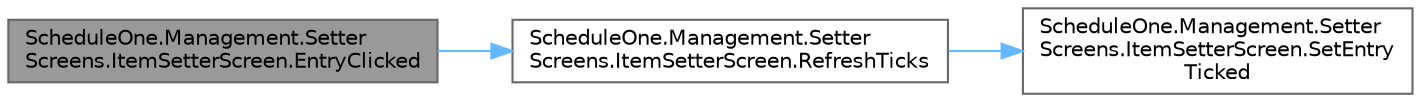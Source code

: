digraph "ScheduleOne.Management.SetterScreens.ItemSetterScreen.EntryClicked"
{
 // LATEX_PDF_SIZE
  bgcolor="transparent";
  edge [fontname=Helvetica,fontsize=10,labelfontname=Helvetica,labelfontsize=10];
  node [fontname=Helvetica,fontsize=10,shape=box,height=0.2,width=0.4];
  rankdir="LR";
  Node1 [id="Node000001",label="ScheduleOne.Management.Setter\lScreens.ItemSetterScreen.EntryClicked",height=0.2,width=0.4,color="gray40", fillcolor="grey60", style="filled", fontcolor="black",tooltip=" "];
  Node1 -> Node2 [id="edge1_Node000001_Node000002",color="steelblue1",style="solid",tooltip=" "];
  Node2 [id="Node000002",label="ScheduleOne.Management.Setter\lScreens.ItemSetterScreen.RefreshTicks",height=0.2,width=0.4,color="grey40", fillcolor="white", style="filled",URL="$class_schedule_one_1_1_management_1_1_setter_screens_1_1_item_setter_screen.html#ad9f165a78500c91596dcbcca644b1967",tooltip=" "];
  Node2 -> Node3 [id="edge2_Node000002_Node000003",color="steelblue1",style="solid",tooltip=" "];
  Node3 [id="Node000003",label="ScheduleOne.Management.Setter\lScreens.ItemSetterScreen.SetEntry\lTicked",height=0.2,width=0.4,color="grey40", fillcolor="white", style="filled",URL="$class_schedule_one_1_1_management_1_1_setter_screens_1_1_item_setter_screen.html#a4930086162d512c34818e682ab914626",tooltip=" "];
}
